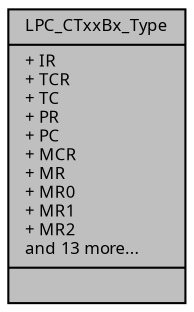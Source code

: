 digraph "LPC_CTxxBx_Type"
{
  edge [fontname="Sans",fontsize="8",labelfontname="Sans",labelfontsize="8"];
  node [fontname="Sans",fontsize="8",shape=record];
  Node1 [label="{LPC_CTxxBx_Type\n|+ IR\l+ TCR\l+ TC\l+ PR\l+ PC\l+ MCR\l+ MR\l+ MR0\l+ MR1\l+ MR2\land 13 more...\l|}",height=0.2,width=0.4,color="black", fillcolor="grey75", style="filled", fontcolor="black"];
}
